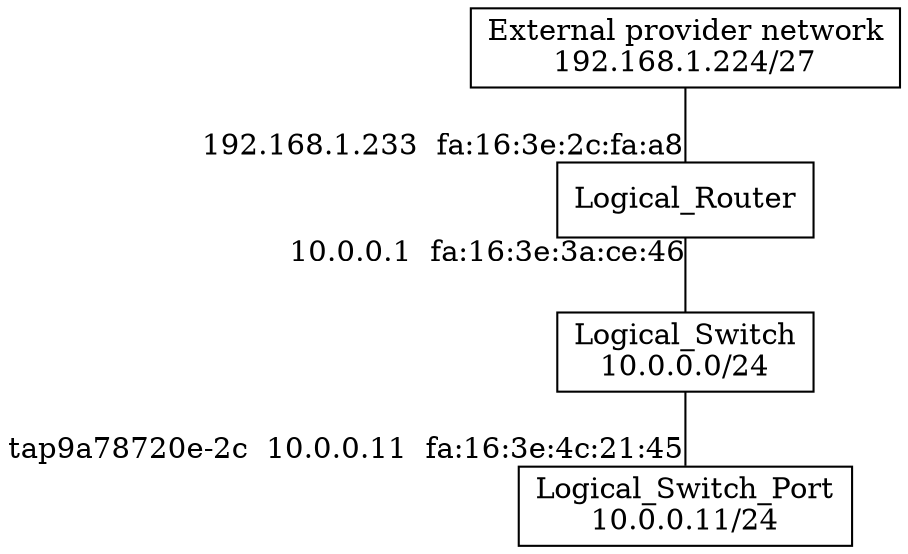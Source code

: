 graph {
    ext [shape=box, label="External provider network\n192.168.1.224/27"];
    router [shape=box, label="Logical_Router"];
    switch [shape=box, label="Logical_Switch\n10.0.0.0/24"];
    port [shape=box, label="Logical_Switch_Port\n10.0.0.11/24"];

    ext -- router [headlabel="192.168.1.233  fa:16:3e:2c:fa:a8"];
    router -- switch [taillabel="10.0.0.1  fa:16:3e:3a:ce:46"];
    switch -- port [headlabel="tap9a78720e-2c  10.0.0.11  fa:16:3e:4c:21:45"];
}

